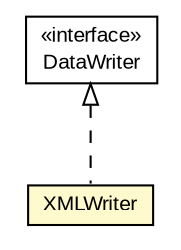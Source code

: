 #!/usr/local/bin/dot
#
# Class diagram 
# Generated by UMLGraph version R5_6 (http://www.umlgraph.org/)
#

digraph G {
	edge [fontname="arial",fontsize=10,labelfontname="arial",labelfontsize=10];
	node [fontname="arial",fontsize=10,shape=plaintext];
	nodesep=0.25;
	ranksep=0.5;
	// java_oo.thread.XMLWriter
	c3438 [label=<<table title="java_oo.thread.XMLWriter" border="0" cellborder="1" cellspacing="0" cellpadding="2" port="p" bgcolor="lemonChiffon" href="./XMLWriter.html">
		<tr><td><table border="0" cellspacing="0" cellpadding="1">
<tr><td align="center" balign="center"> XMLWriter </td></tr>
		</table></td></tr>
		</table>>, URL="./XMLWriter.html", fontname="arial", fontcolor="black", fontsize=10.0];
	// java_oo.thread.DataWriter
	c3441 [label=<<table title="java_oo.thread.DataWriter" border="0" cellborder="1" cellspacing="0" cellpadding="2" port="p" href="./DataWriter.html">
		<tr><td><table border="0" cellspacing="0" cellpadding="1">
<tr><td align="center" balign="center"> &#171;interface&#187; </td></tr>
<tr><td align="center" balign="center"> DataWriter </td></tr>
		</table></td></tr>
		</table>>, URL="./DataWriter.html", fontname="arial", fontcolor="black", fontsize=10.0];
	//java_oo.thread.XMLWriter implements java_oo.thread.DataWriter
	c3441:p -> c3438:p [dir=back,arrowtail=empty,style=dashed];
}

